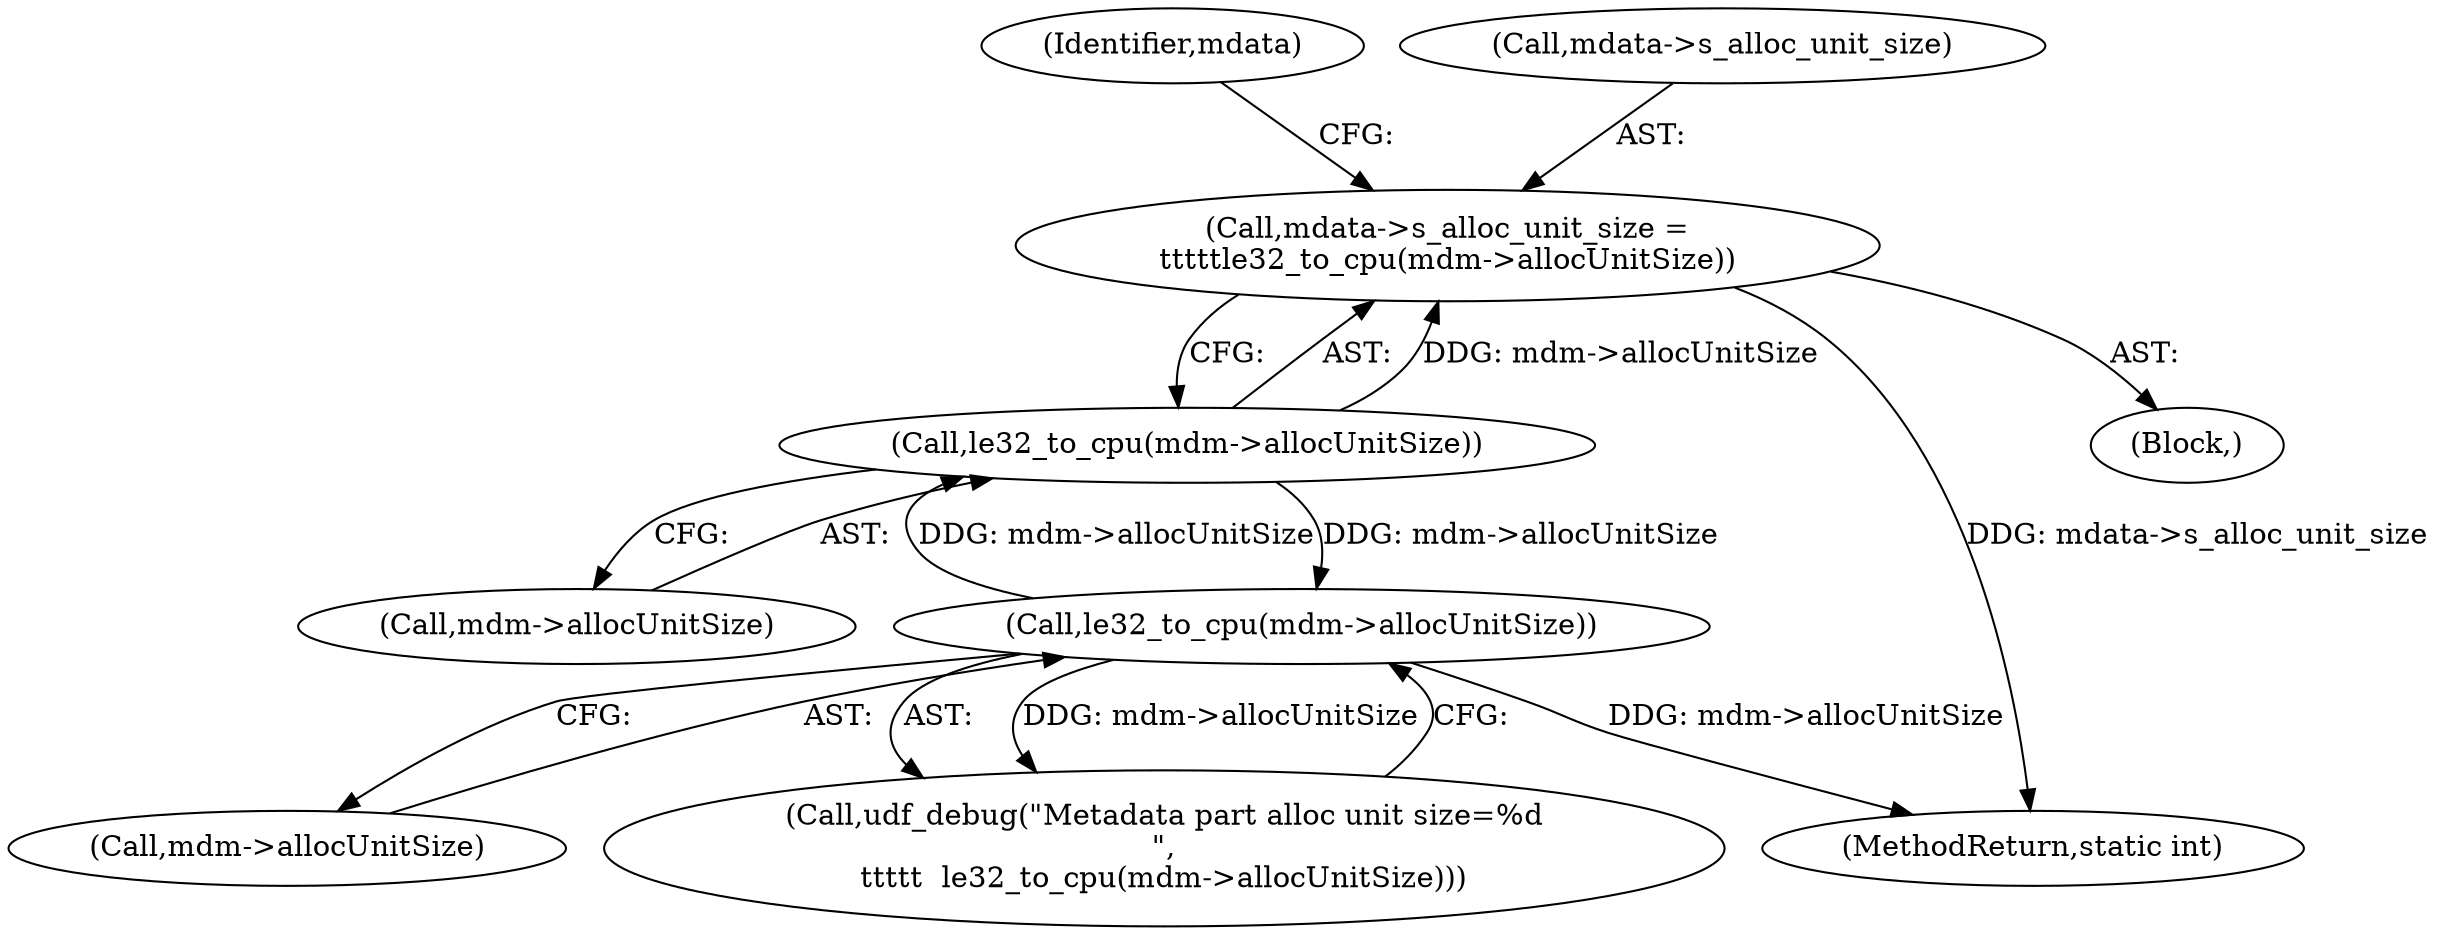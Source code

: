 digraph "0_linux_adee11b2085bee90bd8f4f52123ffb07882d6256@pointer" {
"1000506" [label="(Call,mdata->s_alloc_unit_size =\n\t\t\t\t\tle32_to_cpu(mdm->allocUnitSize))"];
"1000510" [label="(Call,le32_to_cpu(mdm->allocUnitSize))"];
"1000552" [label="(Call,le32_to_cpu(mdm->allocUnitSize))"];
"1000664" [label="(MethodReturn,static int)"];
"1000516" [label="(Identifier,mdata)"];
"1000552" [label="(Call,le32_to_cpu(mdm->allocUnitSize))"];
"1000510" [label="(Call,le32_to_cpu(mdm->allocUnitSize))"];
"1000506" [label="(Call,mdata->s_alloc_unit_size =\n\t\t\t\t\tle32_to_cpu(mdm->allocUnitSize))"];
"1000446" [label="(Block,)"];
"1000553" [label="(Call,mdm->allocUnitSize)"];
"1000550" [label="(Call,udf_debug(\"Metadata part alloc unit size=%d\n\",\n\t\t\t\t\t  le32_to_cpu(mdm->allocUnitSize)))"];
"1000507" [label="(Call,mdata->s_alloc_unit_size)"];
"1000511" [label="(Call,mdm->allocUnitSize)"];
"1000506" -> "1000446"  [label="AST: "];
"1000506" -> "1000510"  [label="CFG: "];
"1000507" -> "1000506"  [label="AST: "];
"1000510" -> "1000506"  [label="AST: "];
"1000516" -> "1000506"  [label="CFG: "];
"1000506" -> "1000664"  [label="DDG: mdata->s_alloc_unit_size"];
"1000510" -> "1000506"  [label="DDG: mdm->allocUnitSize"];
"1000510" -> "1000511"  [label="CFG: "];
"1000511" -> "1000510"  [label="AST: "];
"1000552" -> "1000510"  [label="DDG: mdm->allocUnitSize"];
"1000510" -> "1000552"  [label="DDG: mdm->allocUnitSize"];
"1000552" -> "1000550"  [label="AST: "];
"1000552" -> "1000553"  [label="CFG: "];
"1000553" -> "1000552"  [label="AST: "];
"1000550" -> "1000552"  [label="CFG: "];
"1000552" -> "1000664"  [label="DDG: mdm->allocUnitSize"];
"1000552" -> "1000550"  [label="DDG: mdm->allocUnitSize"];
}
